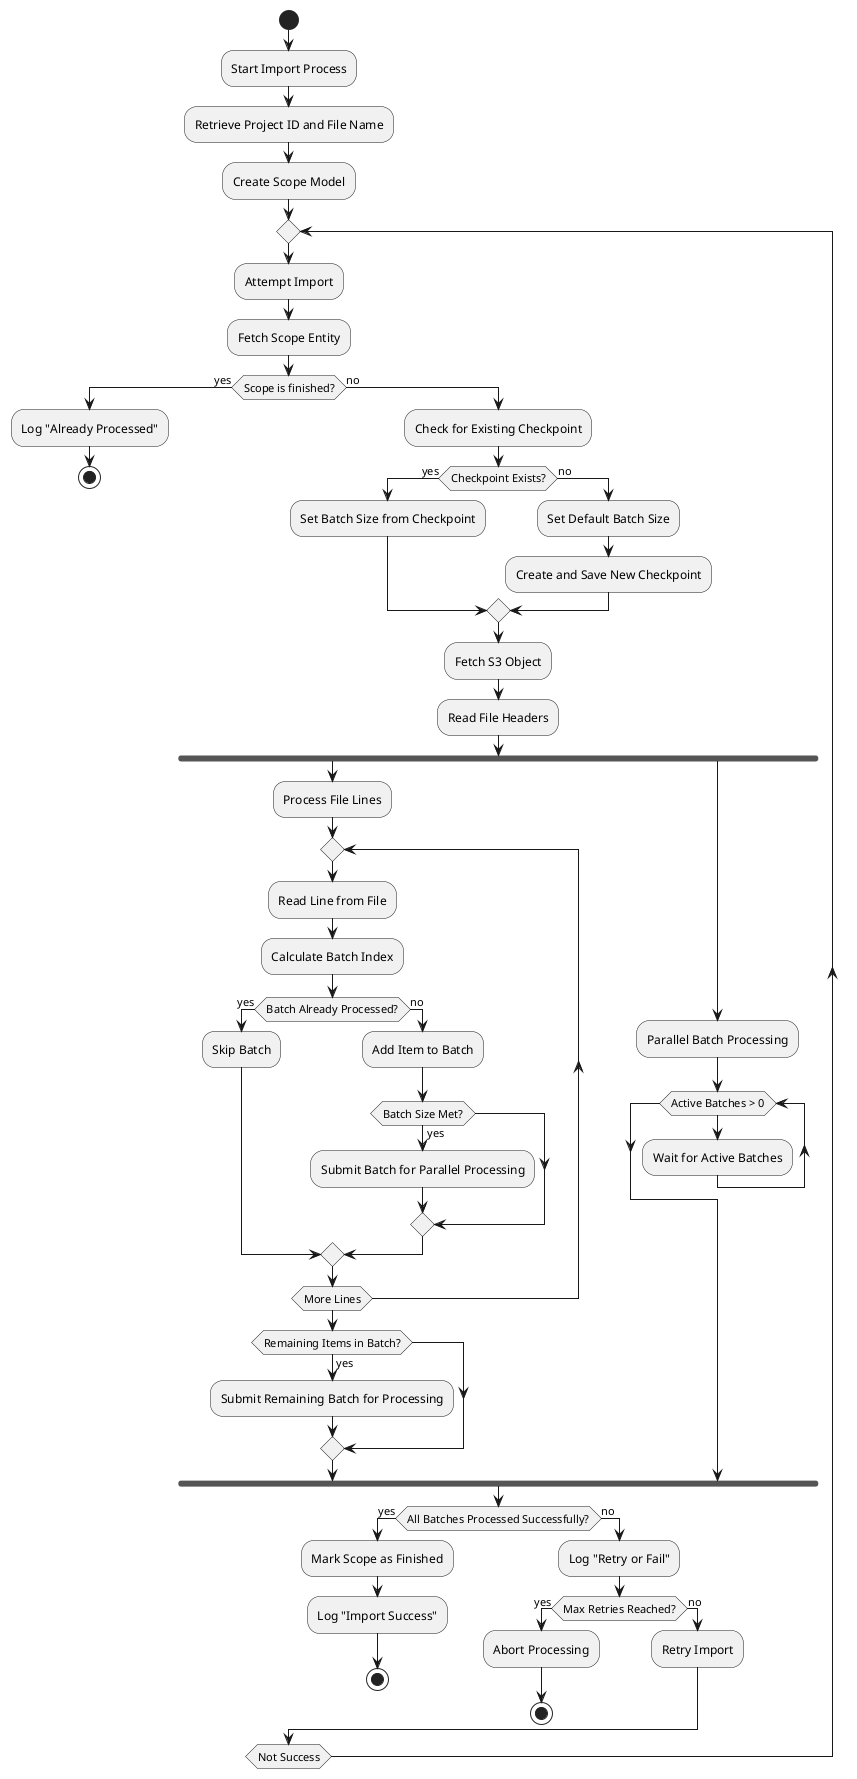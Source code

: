 @startuml
start

:Start Import Process;
:Retrieve Project ID and File Name;
:Create Scope Model;

repeat
  :Attempt Import;
  :Fetch Scope Entity;
  if (Scope is finished?) then (yes)
    :Log "Already Processed";
    stop
  else (no)
    :Check for Existing Checkpoint;
    if (Checkpoint Exists?) then (yes)
      :Set Batch Size from Checkpoint;
    else (no)
      :Set Default Batch Size;
      :Create and Save New Checkpoint;
    endif

    :Fetch S3 Object;
    :Read File Headers;

    fork
    :Process File Lines;
    repeat
      :Read Line from File;
      :Calculate Batch Index;
      if (Batch Already Processed?) then (yes)
        :Skip Batch;
      else (no)
        :Add Item to Batch;
        if (Batch Size Met?) then (yes)
          :Submit Batch for Parallel Processing;
        endif
      endif
    repeat while (More Lines)

    if (Remaining Items in Batch?) then (yes)
      :Submit Remaining Batch for Processing;
    endif
    fork again
    :Parallel Batch Processing;
    while (Active Batches > 0)
      :Wait for Active Batches;
    endwhile
    end fork

    if (All Batches Processed Successfully?) then (yes)
      :Mark Scope as Finished;
      :Log "Import Success";
      stop
    else (no)
      :Log "Retry or Fail";
      if (Max Retries Reached?) then (yes)
        :Abort Processing;
        stop
      else (no)
        :Retry Import;
      endif
    endif
  endif
repeat while (Not Success)

@enduml

